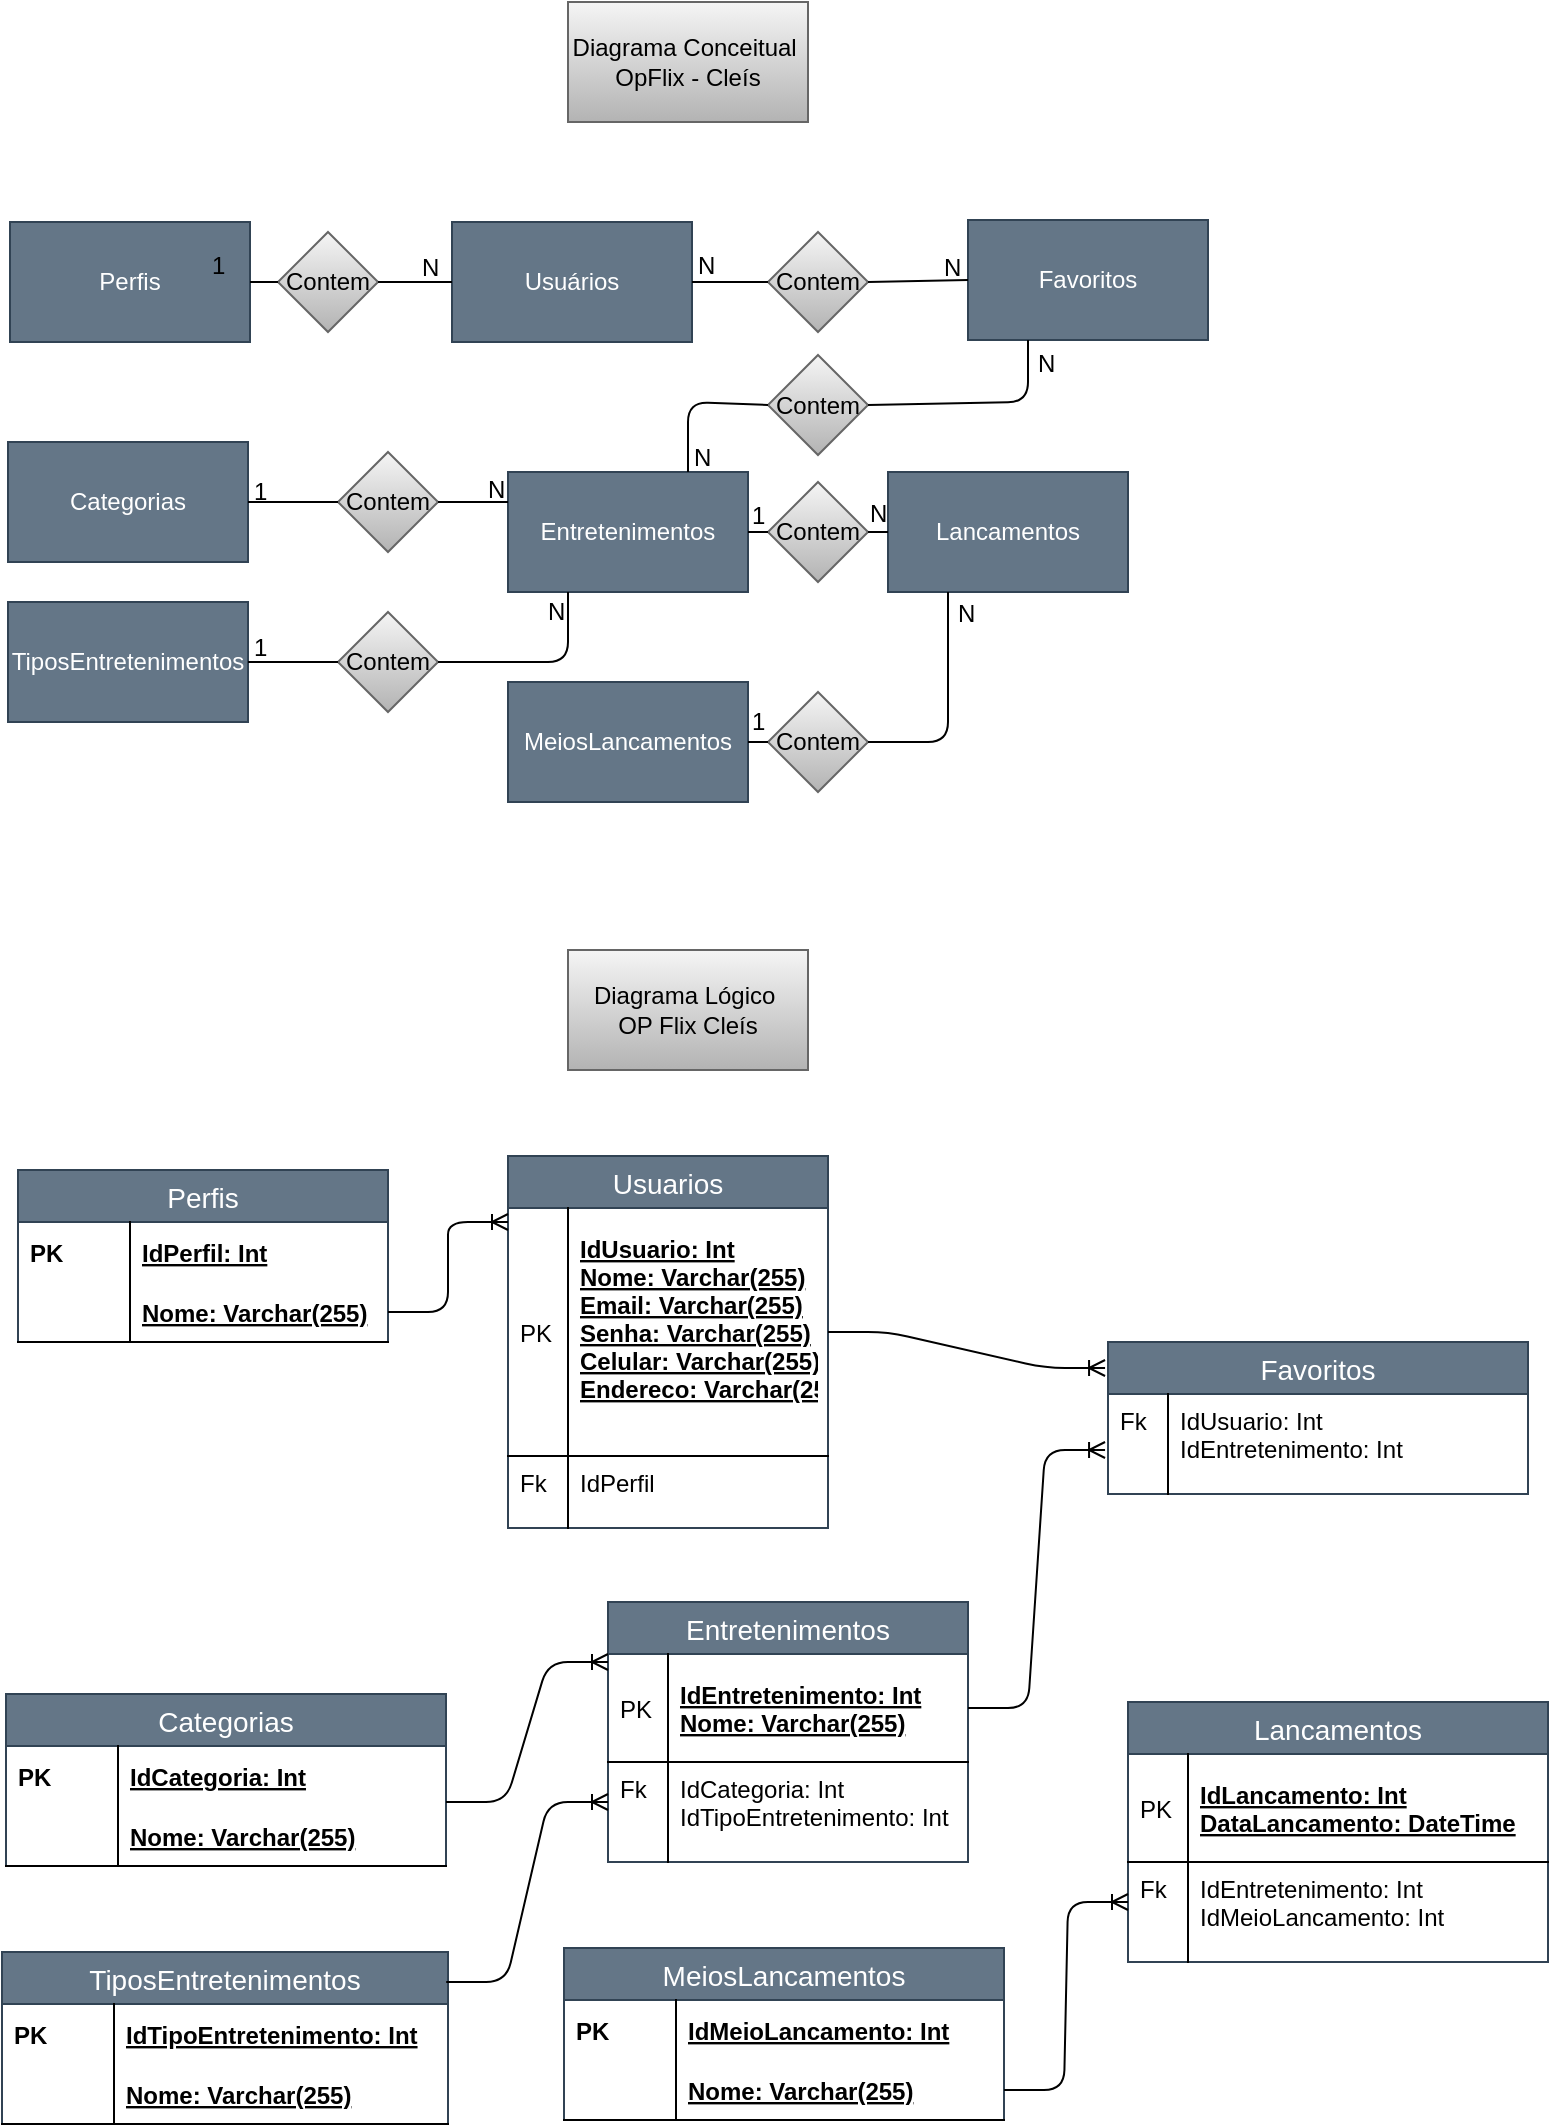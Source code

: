 <mxfile version="11.1.4" type="github"><diagram id="H9AumcKEiEWrxWl82y8S" name="Page-1"><mxGraphModel dx="782" dy="517" grid="1" gridSize="10" guides="1" tooltips="1" connect="1" arrows="1" fold="1" page="1" pageScale="1" pageWidth="827" pageHeight="1169" math="0" shadow="0"><root><mxCell id="0"/><mxCell id="1" parent="0"/><mxCell id="VzIx4KdgtkHNfSSzDCEh-1" value="Diagrama Conceitual&amp;nbsp;&lt;br&gt;OpFlix - Cleís" style="rounded=0;whiteSpace=wrap;html=1;gradientColor=#b3b3b3;fillColor=#f5f5f5;strokeColor=#666666;" parent="1" vertex="1"><mxGeometry x="300" y="110" width="120" height="60" as="geometry"/></mxCell><mxCell id="VzIx4KdgtkHNfSSzDCEh-2" value="Perfis" style="rounded=0;whiteSpace=wrap;html=1;fillColor=#647687;strokeColor=#314354;fontColor=#ffffff;" parent="1" vertex="1"><mxGeometry x="21" y="220" width="120" height="60" as="geometry"/></mxCell><mxCell id="VzIx4KdgtkHNfSSzDCEh-3" value="Usuários" style="rounded=0;whiteSpace=wrap;html=1;fillColor=#647687;strokeColor=#314354;fontColor=#ffffff;" parent="1" vertex="1"><mxGeometry x="242" y="220" width="120" height="60" as="geometry"/></mxCell><mxCell id="VzIx4KdgtkHNfSSzDCEh-4" value="Contem" style="rhombus;whiteSpace=wrap;html=1;gradientColor=#b3b3b3;fillColor=#f5f5f5;strokeColor=#666666;" parent="1" vertex="1"><mxGeometry x="155" y="225" width="50" height="50" as="geometry"/></mxCell><mxCell id="VzIx4KdgtkHNfSSzDCEh-6" value="" style="endArrow=none;html=1;entryX=0;entryY=0.5;entryDx=0;entryDy=0;exitX=1;exitY=0.5;exitDx=0;exitDy=0;" parent="1" source="VzIx4KdgtkHNfSSzDCEh-2" target="VzIx4KdgtkHNfSSzDCEh-4" edge="1"><mxGeometry width="50" height="50" relative="1" as="geometry"><mxPoint x="130" y="430" as="sourcePoint"/><mxPoint x="180" y="380" as="targetPoint"/></mxGeometry></mxCell><mxCell id="VzIx4KdgtkHNfSSzDCEh-7" value="" style="endArrow=none;html=1;entryX=0;entryY=0.5;entryDx=0;entryDy=0;exitX=1;exitY=0.5;exitDx=0;exitDy=0;" parent="1" source="VzIx4KdgtkHNfSSzDCEh-4" target="VzIx4KdgtkHNfSSzDCEh-3" edge="1"><mxGeometry width="50" height="50" relative="1" as="geometry"><mxPoint x="120" y="440" as="sourcePoint"/><mxPoint x="170" y="390" as="targetPoint"/></mxGeometry></mxCell><mxCell id="VzIx4KdgtkHNfSSzDCEh-8" value="1" style="text;html=1;resizable=0;points=[];autosize=1;align=left;verticalAlign=top;spacingTop=-4;" parent="1" vertex="1"><mxGeometry x="120" y="232" width="20" height="20" as="geometry"/></mxCell><mxCell id="VzIx4KdgtkHNfSSzDCEh-9" value="N" style="text;html=1;resizable=0;points=[];autosize=1;align=left;verticalAlign=top;spacingTop=-4;" parent="1" vertex="1"><mxGeometry x="225" y="233" width="20" height="20" as="geometry"/></mxCell><mxCell id="VzIx4KdgtkHNfSSzDCEh-10" value="TiposEntretenimentos" style="rounded=0;whiteSpace=wrap;html=1;fillColor=#647687;strokeColor=#314354;fontColor=#ffffff;" parent="1" vertex="1"><mxGeometry x="20" y="410" width="120" height="60" as="geometry"/></mxCell><mxCell id="VzIx4KdgtkHNfSSzDCEh-11" value="Categorias" style="rounded=0;whiteSpace=wrap;html=1;fillColor=#647687;strokeColor=#314354;fontColor=#ffffff;" parent="1" vertex="1"><mxGeometry x="20" y="330" width="120" height="60" as="geometry"/></mxCell><mxCell id="VzIx4KdgtkHNfSSzDCEh-12" value="MeiosLancamentos" style="rounded=0;whiteSpace=wrap;html=1;fillColor=#647687;strokeColor=#314354;fontColor=#ffffff;" parent="1" vertex="1"><mxGeometry x="270" y="450" width="120" height="60" as="geometry"/></mxCell><mxCell id="VzIx4KdgtkHNfSSzDCEh-14" value="Entretenimentos" style="rounded=0;whiteSpace=wrap;html=1;fillColor=#647687;strokeColor=#314354;fontColor=#ffffff;" parent="1" vertex="1"><mxGeometry x="270" y="345" width="120" height="60" as="geometry"/></mxCell><mxCell id="VzIx4KdgtkHNfSSzDCEh-15" value="Lancamentos" style="rounded=0;whiteSpace=wrap;html=1;fillColor=#647687;strokeColor=#314354;fontColor=#ffffff;" parent="1" vertex="1"><mxGeometry x="460" y="345" width="120" height="60" as="geometry"/></mxCell><mxCell id="VzIx4KdgtkHNfSSzDCEh-16" value="Contem" style="rhombus;whiteSpace=wrap;html=1;gradientColor=#b3b3b3;fillColor=#f5f5f5;strokeColor=#666666;" parent="1" vertex="1"><mxGeometry x="185" y="415" width="50" height="50" as="geometry"/></mxCell><mxCell id="VzIx4KdgtkHNfSSzDCEh-17" value="Contem" style="rhombus;whiteSpace=wrap;html=1;gradientColor=#b3b3b3;fillColor=#f5f5f5;strokeColor=#666666;" parent="1" vertex="1"><mxGeometry x="185" y="335" width="50" height="50" as="geometry"/></mxCell><mxCell id="VzIx4KdgtkHNfSSzDCEh-18" value="" style="endArrow=none;html=1;entryX=0;entryY=0.5;entryDx=0;entryDy=0;exitX=1;exitY=0.5;exitDx=0;exitDy=0;" parent="1" source="VzIx4KdgtkHNfSSzDCEh-11" target="VzIx4KdgtkHNfSSzDCEh-17" edge="1"><mxGeometry width="50" height="50" relative="1" as="geometry"><mxPoint x="100" y="510" as="sourcePoint"/><mxPoint x="150" y="460" as="targetPoint"/></mxGeometry></mxCell><mxCell id="VzIx4KdgtkHNfSSzDCEh-19" value="" style="endArrow=none;html=1;entryX=0;entryY=0.5;entryDx=0;entryDy=0;exitX=1;exitY=0.5;exitDx=0;exitDy=0;" parent="1" source="VzIx4KdgtkHNfSSzDCEh-10" target="VzIx4KdgtkHNfSSzDCEh-16" edge="1"><mxGeometry width="50" height="50" relative="1" as="geometry"><mxPoint x="150" y="540" as="sourcePoint"/><mxPoint x="200" y="490" as="targetPoint"/></mxGeometry></mxCell><mxCell id="VzIx4KdgtkHNfSSzDCEh-20" value="" style="endArrow=none;html=1;entryX=0;entryY=0.25;entryDx=0;entryDy=0;exitX=1;exitY=0.5;exitDx=0;exitDy=0;" parent="1" source="VzIx4KdgtkHNfSSzDCEh-17" target="VzIx4KdgtkHNfSSzDCEh-14" edge="1"><mxGeometry width="50" height="50" relative="1" as="geometry"><mxPoint x="200" y="540" as="sourcePoint"/><mxPoint x="250" y="490" as="targetPoint"/></mxGeometry></mxCell><mxCell id="VzIx4KdgtkHNfSSzDCEh-21" value="" style="endArrow=none;html=1;entryX=0.25;entryY=1;entryDx=0;entryDy=0;exitX=1;exitY=0.5;exitDx=0;exitDy=0;" parent="1" source="VzIx4KdgtkHNfSSzDCEh-16" target="VzIx4KdgtkHNfSSzDCEh-14" edge="1"><mxGeometry width="50" height="50" relative="1" as="geometry"><mxPoint x="220" y="550" as="sourcePoint"/><mxPoint x="270" y="500" as="targetPoint"/><Array as="points"><mxPoint x="300" y="440"/></Array></mxGeometry></mxCell><mxCell id="VzIx4KdgtkHNfSSzDCEh-22" value="Contem" style="rhombus;whiteSpace=wrap;html=1;gradientColor=#b3b3b3;fillColor=#f5f5f5;strokeColor=#666666;" parent="1" vertex="1"><mxGeometry x="400" y="350" width="50" height="50" as="geometry"/></mxCell><mxCell id="VzIx4KdgtkHNfSSzDCEh-23" value="Contem" style="rhombus;whiteSpace=wrap;html=1;gradientColor=#b3b3b3;fillColor=#f5f5f5;strokeColor=#666666;" parent="1" vertex="1"><mxGeometry x="400" y="455" width="50" height="50" as="geometry"/></mxCell><mxCell id="VzIx4KdgtkHNfSSzDCEh-24" value="" style="endArrow=none;html=1;entryX=0;entryY=0.5;entryDx=0;entryDy=0;exitX=1;exitY=0.5;exitDx=0;exitDy=0;" parent="1" source="VzIx4KdgtkHNfSSzDCEh-14" target="VzIx4KdgtkHNfSSzDCEh-22" edge="1"><mxGeometry width="50" height="50" relative="1" as="geometry"><mxPoint x="370" y="660" as="sourcePoint"/><mxPoint x="420" y="610" as="targetPoint"/></mxGeometry></mxCell><mxCell id="VzIx4KdgtkHNfSSzDCEh-25" value="" style="endArrow=none;html=1;entryX=0;entryY=0.5;entryDx=0;entryDy=0;exitX=1;exitY=0.5;exitDx=0;exitDy=0;" parent="1" source="VzIx4KdgtkHNfSSzDCEh-22" target="VzIx4KdgtkHNfSSzDCEh-15" edge="1"><mxGeometry width="50" height="50" relative="1" as="geometry"><mxPoint x="270" y="640" as="sourcePoint"/><mxPoint x="320" y="590" as="targetPoint"/></mxGeometry></mxCell><mxCell id="VzIx4KdgtkHNfSSzDCEh-26" value="" style="endArrow=none;html=1;entryX=0;entryY=0.5;entryDx=0;entryDy=0;exitX=1;exitY=0.5;exitDx=0;exitDy=0;" parent="1" source="VzIx4KdgtkHNfSSzDCEh-12" target="VzIx4KdgtkHNfSSzDCEh-23" edge="1"><mxGeometry width="50" height="50" relative="1" as="geometry"><mxPoint x="340" y="640" as="sourcePoint"/><mxPoint x="390" y="590" as="targetPoint"/></mxGeometry></mxCell><mxCell id="VzIx4KdgtkHNfSSzDCEh-27" value="" style="endArrow=none;html=1;entryX=0.25;entryY=1;entryDx=0;entryDy=0;exitX=1;exitY=0.5;exitDx=0;exitDy=0;" parent="1" source="VzIx4KdgtkHNfSSzDCEh-23" target="VzIx4KdgtkHNfSSzDCEh-15" edge="1"><mxGeometry width="50" height="50" relative="1" as="geometry"><mxPoint x="390" y="640" as="sourcePoint"/><mxPoint x="440" y="590" as="targetPoint"/><Array as="points"><mxPoint x="490" y="480"/></Array></mxGeometry></mxCell><mxCell id="VzIx4KdgtkHNfSSzDCEh-28" value="Favoritos" style="rounded=0;whiteSpace=wrap;html=1;fillColor=#647687;strokeColor=#314354;fontColor=#ffffff;" parent="1" vertex="1"><mxGeometry x="500" y="219" width="120" height="60" as="geometry"/></mxCell><mxCell id="VzIx4KdgtkHNfSSzDCEh-29" value="Contem" style="rhombus;whiteSpace=wrap;html=1;gradientColor=#b3b3b3;fillColor=#f5f5f5;strokeColor=#666666;" parent="1" vertex="1"><mxGeometry x="400" y="286.5" width="50" height="50" as="geometry"/></mxCell><mxCell id="VzIx4KdgtkHNfSSzDCEh-30" value="Contem" style="rhombus;whiteSpace=wrap;html=1;gradientColor=#b3b3b3;fillColor=#f5f5f5;strokeColor=#666666;" parent="1" vertex="1"><mxGeometry x="400" y="225" width="50" height="50" as="geometry"/></mxCell><mxCell id="VzIx4KdgtkHNfSSzDCEh-31" value="" style="endArrow=none;html=1;entryX=0;entryY=0.5;entryDx=0;entryDy=0;" parent="1" source="VzIx4KdgtkHNfSSzDCEh-3" target="VzIx4KdgtkHNfSSzDCEh-30" edge="1"><mxGeometry width="50" height="50" relative="1" as="geometry"><mxPoint x="-50" y="520" as="sourcePoint"/><mxPoint y="470" as="targetPoint"/></mxGeometry></mxCell><mxCell id="VzIx4KdgtkHNfSSzDCEh-32" value="" style="endArrow=none;html=1;exitX=1;exitY=0.5;exitDx=0;exitDy=0;entryX=0;entryY=0.5;entryDx=0;entryDy=0;" parent="1" source="VzIx4KdgtkHNfSSzDCEh-30" target="VzIx4KdgtkHNfSSzDCEh-28" edge="1"><mxGeometry width="50" height="50" relative="1" as="geometry"><mxPoint x="-40" y="530" as="sourcePoint"/><mxPoint x="480" y="260" as="targetPoint"/></mxGeometry></mxCell><mxCell id="VzIx4KdgtkHNfSSzDCEh-33" value="" style="endArrow=none;html=1;entryX=0.25;entryY=1;entryDx=0;entryDy=0;exitX=1;exitY=0.5;exitDx=0;exitDy=0;" parent="1" source="VzIx4KdgtkHNfSSzDCEh-29" target="VzIx4KdgtkHNfSSzDCEh-28" edge="1"><mxGeometry width="50" height="50" relative="1" as="geometry"><mxPoint x="40" y="550" as="sourcePoint"/><mxPoint x="90" y="500" as="targetPoint"/><Array as="points"><mxPoint x="530" y="310"/></Array></mxGeometry></mxCell><mxCell id="VzIx4KdgtkHNfSSzDCEh-34" value="" style="endArrow=none;html=1;entryX=0;entryY=0.5;entryDx=0;entryDy=0;exitX=0.75;exitY=0;exitDx=0;exitDy=0;" parent="1" source="VzIx4KdgtkHNfSSzDCEh-14" target="VzIx4KdgtkHNfSSzDCEh-29" edge="1"><mxGeometry width="50" height="50" relative="1" as="geometry"><mxPoint x="10" y="580" as="sourcePoint"/><mxPoint x="60" y="530" as="targetPoint"/><Array as="points"><mxPoint x="360" y="310"/></Array></mxGeometry></mxCell><mxCell id="VzIx4KdgtkHNfSSzDCEh-35" value="N" style="text;html=1;resizable=0;points=[];autosize=1;align=left;verticalAlign=top;spacingTop=-4;" parent="1" vertex="1"><mxGeometry x="363" y="232" width="20" height="20" as="geometry"/></mxCell><mxCell id="VzIx4KdgtkHNfSSzDCEh-36" value="N" style="text;html=1;resizable=0;points=[];autosize=1;align=left;verticalAlign=top;spacingTop=-4;" parent="1" vertex="1"><mxGeometry x="486" y="233" width="20" height="20" as="geometry"/></mxCell><mxCell id="VzIx4KdgtkHNfSSzDCEh-37" value="N" style="text;html=1;resizable=0;points=[];autosize=1;align=left;verticalAlign=top;spacingTop=-4;" parent="1" vertex="1"><mxGeometry x="533" y="281" width="20" height="20" as="geometry"/></mxCell><mxCell id="VzIx4KdgtkHNfSSzDCEh-38" value="N" style="text;html=1;resizable=0;points=[];autosize=1;align=left;verticalAlign=top;spacingTop=-4;" parent="1" vertex="1"><mxGeometry x="361" y="328" width="20" height="20" as="geometry"/></mxCell><mxCell id="VzIx4KdgtkHNfSSzDCEh-39" value="N" style="text;html=1;resizable=0;points=[];autosize=1;align=left;verticalAlign=top;spacingTop=-4;" parent="1" vertex="1"><mxGeometry x="258" y="344" width="20" height="20" as="geometry"/></mxCell><mxCell id="VzIx4KdgtkHNfSSzDCEh-40" value="1" style="text;html=1;resizable=0;points=[];autosize=1;align=left;verticalAlign=top;spacingTop=-4;" parent="1" vertex="1"><mxGeometry x="141" y="345" width="20" height="20" as="geometry"/></mxCell><mxCell id="VzIx4KdgtkHNfSSzDCEh-41" value="1" style="text;html=1;resizable=0;points=[];autosize=1;align=left;verticalAlign=top;spacingTop=-4;" parent="1" vertex="1"><mxGeometry x="390" y="357" width="20" height="20" as="geometry"/></mxCell><mxCell id="VzIx4KdgtkHNfSSzDCEh-42" value="N" style="text;html=1;resizable=0;points=[];autosize=1;align=left;verticalAlign=top;spacingTop=-4;" parent="1" vertex="1"><mxGeometry x="449" y="356" width="20" height="20" as="geometry"/></mxCell><mxCell id="VzIx4KdgtkHNfSSzDCEh-43" value="1" style="text;html=1;resizable=0;points=[];autosize=1;align=left;verticalAlign=top;spacingTop=-4;" parent="1" vertex="1"><mxGeometry x="141" y="423" width="20" height="20" as="geometry"/></mxCell><mxCell id="VzIx4KdgtkHNfSSzDCEh-44" value="N" style="text;html=1;resizable=0;points=[];autosize=1;align=left;verticalAlign=top;spacingTop=-4;" parent="1" vertex="1"><mxGeometry x="288" y="405" width="20" height="20" as="geometry"/></mxCell><mxCell id="VzIx4KdgtkHNfSSzDCEh-45" value="1" style="text;html=1;resizable=0;points=[];autosize=1;align=left;verticalAlign=top;spacingTop=-4;" parent="1" vertex="1"><mxGeometry x="390" y="460" width="20" height="20" as="geometry"/></mxCell><mxCell id="VzIx4KdgtkHNfSSzDCEh-46" value="N" style="text;html=1;resizable=0;points=[];autosize=1;align=left;verticalAlign=top;spacingTop=-4;" parent="1" vertex="1"><mxGeometry x="493" y="406" width="20" height="20" as="geometry"/></mxCell><mxCell id="VzIx4KdgtkHNfSSzDCEh-47" value="Diagrama Lógico&amp;nbsp;&lt;br&gt;OP Flix Cleís" style="rounded=0;whiteSpace=wrap;html=1;fillColor=#f5f5f5;strokeColor=#666666;gradientColor=#b3b3b3;" parent="1" vertex="1"><mxGeometry x="300" y="584" width="120" height="60" as="geometry"/></mxCell><mxCell id="VzIx4KdgtkHNfSSzDCEh-48" value="Perfis" style="swimlane;fontStyle=0;childLayout=stackLayout;horizontal=1;startSize=26;fillColor=#647687;horizontalStack=0;resizeParent=1;resizeParentMax=0;resizeLast=0;collapsible=1;marginBottom=0;swimlaneFillColor=#ffffff;align=center;fontSize=14;strokeColor=#314354;fontColor=#ffffff;" parent="1" vertex="1"><mxGeometry x="25" y="694" width="185" height="86" as="geometry"/></mxCell><mxCell id="VzIx4KdgtkHNfSSzDCEh-49" value="IdPerfil: Int" style="shape=partialRectangle;top=0;left=0;right=0;bottom=0;align=left;verticalAlign=middle;fillColor=none;spacingLeft=60;spacingRight=4;overflow=hidden;rotatable=0;points=[[0,0.5],[1,0.5]];portConstraint=eastwest;dropTarget=0;fontStyle=5;fontSize=12;" parent="VzIx4KdgtkHNfSSzDCEh-48" vertex="1"><mxGeometry y="26" width="185" height="30" as="geometry"/></mxCell><mxCell id="VzIx4KdgtkHNfSSzDCEh-50" value="PK" style="shape=partialRectangle;fontStyle=1;top=0;left=0;bottom=0;fillColor=none;align=left;verticalAlign=middle;spacingLeft=4;spacingRight=4;overflow=hidden;rotatable=0;points=[];portConstraint=eastwest;part=1;fontSize=12;" parent="VzIx4KdgtkHNfSSzDCEh-49" vertex="1" connectable="0"><mxGeometry width="56" height="30" as="geometry"/></mxCell><mxCell id="VzIx4KdgtkHNfSSzDCEh-51" value="Nome: Varchar(255)" style="shape=partialRectangle;top=0;left=0;right=0;bottom=1;align=left;verticalAlign=middle;fillColor=none;spacingLeft=60;spacingRight=4;overflow=hidden;rotatable=0;points=[[0,0.5],[1,0.5]];portConstraint=eastwest;dropTarget=0;fontStyle=5;fontSize=12;" parent="VzIx4KdgtkHNfSSzDCEh-48" vertex="1"><mxGeometry y="56" width="185" height="30" as="geometry"/></mxCell><mxCell id="VzIx4KdgtkHNfSSzDCEh-52" value="" style="shape=partialRectangle;fontStyle=1;top=0;left=0;bottom=0;fillColor=none;align=left;verticalAlign=middle;spacingLeft=4;spacingRight=4;overflow=hidden;rotatable=0;points=[];portConstraint=eastwest;part=1;fontSize=12;" parent="VzIx4KdgtkHNfSSzDCEh-51" vertex="1" connectable="0"><mxGeometry width="56" height="30" as="geometry"/></mxCell><mxCell id="VzIx4KdgtkHNfSSzDCEh-55" value="Categorias" style="swimlane;fontStyle=0;childLayout=stackLayout;horizontal=1;startSize=26;fillColor=#647687;horizontalStack=0;resizeParent=1;resizeParentMax=0;resizeLast=0;collapsible=1;marginBottom=0;swimlaneFillColor=#ffffff;align=center;fontSize=14;strokeColor=#314354;fontColor=#ffffff;" parent="1" vertex="1"><mxGeometry x="19" y="956" width="220" height="86" as="geometry"/></mxCell><mxCell id="VzIx4KdgtkHNfSSzDCEh-56" value="IdCategoria: Int" style="shape=partialRectangle;top=0;left=0;right=0;bottom=0;align=left;verticalAlign=middle;fillColor=none;spacingLeft=60;spacingRight=4;overflow=hidden;rotatable=0;points=[[0,0.5],[1,0.5]];portConstraint=eastwest;dropTarget=0;fontStyle=5;fontSize=12;" parent="VzIx4KdgtkHNfSSzDCEh-55" vertex="1"><mxGeometry y="26" width="220" height="30" as="geometry"/></mxCell><mxCell id="VzIx4KdgtkHNfSSzDCEh-57" value="PK" style="shape=partialRectangle;fontStyle=1;top=0;left=0;bottom=0;fillColor=none;align=left;verticalAlign=middle;spacingLeft=4;spacingRight=4;overflow=hidden;rotatable=0;points=[];portConstraint=eastwest;part=1;fontSize=12;" parent="VzIx4KdgtkHNfSSzDCEh-56" vertex="1" connectable="0"><mxGeometry width="56" height="30" as="geometry"/></mxCell><mxCell id="VzIx4KdgtkHNfSSzDCEh-58" value="Nome: Varchar(255)" style="shape=partialRectangle;top=0;left=0;right=0;bottom=1;align=left;verticalAlign=middle;fillColor=none;spacingLeft=60;spacingRight=4;overflow=hidden;rotatable=0;points=[[0,0.5],[1,0.5]];portConstraint=eastwest;dropTarget=0;fontStyle=5;fontSize=12;" parent="VzIx4KdgtkHNfSSzDCEh-55" vertex="1"><mxGeometry y="56" width="220" height="30" as="geometry"/></mxCell><mxCell id="VzIx4KdgtkHNfSSzDCEh-59" value="" style="shape=partialRectangle;fontStyle=1;top=0;left=0;bottom=0;fillColor=none;align=left;verticalAlign=middle;spacingLeft=4;spacingRight=4;overflow=hidden;rotatable=0;points=[];portConstraint=eastwest;part=1;fontSize=12;" parent="VzIx4KdgtkHNfSSzDCEh-58" vertex="1" connectable="0"><mxGeometry width="56" height="30" as="geometry"/></mxCell><mxCell id="VzIx4KdgtkHNfSSzDCEh-62" value="TiposEntretenimentos" style="swimlane;fontStyle=0;childLayout=stackLayout;horizontal=1;startSize=26;fillColor=#647687;horizontalStack=0;resizeParent=1;resizeParentMax=0;resizeLast=0;collapsible=1;marginBottom=0;swimlaneFillColor=#ffffff;align=center;fontSize=14;strokeColor=#314354;fontColor=#ffffff;" parent="1" vertex="1"><mxGeometry x="17" y="1085" width="223" height="86" as="geometry"/></mxCell><mxCell id="VzIx4KdgtkHNfSSzDCEh-63" value="IdTipoEntretenimento: Int" style="shape=partialRectangle;top=0;left=0;right=0;bottom=0;align=left;verticalAlign=middle;fillColor=none;spacingLeft=60;spacingRight=4;overflow=hidden;rotatable=0;points=[[0,0.5],[1,0.5]];portConstraint=eastwest;dropTarget=0;fontStyle=5;fontSize=12;" parent="VzIx4KdgtkHNfSSzDCEh-62" vertex="1"><mxGeometry y="26" width="223" height="30" as="geometry"/></mxCell><mxCell id="VzIx4KdgtkHNfSSzDCEh-64" value="PK" style="shape=partialRectangle;fontStyle=1;top=0;left=0;bottom=0;fillColor=none;align=left;verticalAlign=middle;spacingLeft=4;spacingRight=4;overflow=hidden;rotatable=0;points=[];portConstraint=eastwest;part=1;fontSize=12;" parent="VzIx4KdgtkHNfSSzDCEh-63" vertex="1" connectable="0"><mxGeometry width="56" height="30" as="geometry"/></mxCell><mxCell id="VzIx4KdgtkHNfSSzDCEh-65" value="Nome: Varchar(255)" style="shape=partialRectangle;top=0;left=0;right=0;bottom=1;align=left;verticalAlign=middle;fillColor=none;spacingLeft=60;spacingRight=4;overflow=hidden;rotatable=0;points=[[0,0.5],[1,0.5]];portConstraint=eastwest;dropTarget=0;fontStyle=5;fontSize=12;" parent="VzIx4KdgtkHNfSSzDCEh-62" vertex="1"><mxGeometry y="56" width="223" height="30" as="geometry"/></mxCell><mxCell id="VzIx4KdgtkHNfSSzDCEh-66" value="" style="shape=partialRectangle;fontStyle=1;top=0;left=0;bottom=0;fillColor=none;align=left;verticalAlign=middle;spacingLeft=4;spacingRight=4;overflow=hidden;rotatable=0;points=[];portConstraint=eastwest;part=1;fontSize=12;" parent="VzIx4KdgtkHNfSSzDCEh-65" vertex="1" connectable="0"><mxGeometry width="56" height="30" as="geometry"/></mxCell><mxCell id="VzIx4KdgtkHNfSSzDCEh-67" value="Usuarios" style="swimlane;fontStyle=0;childLayout=stackLayout;horizontal=1;startSize=26;fillColor=#647687;horizontalStack=0;resizeParent=1;resizeParentMax=0;resizeLast=0;collapsible=1;marginBottom=0;swimlaneFillColor=#ffffff;align=center;fontSize=14;strokeColor=#314354;fontColor=#ffffff;" parent="1" vertex="1"><mxGeometry x="270" y="687" width="160" height="186" as="geometry"/></mxCell><mxCell id="VzIx4KdgtkHNfSSzDCEh-68" value="IdUsuario: Int&#10;Nome: Varchar(255)&#10;Email: Varchar(255)&#10;Senha: Varchar(255)&#10;Celular: Varchar(255)&#10;Endereco: Varchar(255)&#10;" style="shape=partialRectangle;top=0;left=0;right=0;bottom=1;align=left;verticalAlign=middle;fillColor=none;spacingLeft=34;spacingRight=4;overflow=hidden;rotatable=0;points=[[0,0.5],[1,0.5]];portConstraint=eastwest;dropTarget=0;fontStyle=5;fontSize=12;" parent="VzIx4KdgtkHNfSSzDCEh-67" vertex="1"><mxGeometry y="26" width="160" height="124" as="geometry"/></mxCell><mxCell id="VzIx4KdgtkHNfSSzDCEh-69" value="PK" style="shape=partialRectangle;top=0;left=0;bottom=0;fillColor=none;align=left;verticalAlign=middle;spacingLeft=4;spacingRight=4;overflow=hidden;rotatable=0;points=[];portConstraint=eastwest;part=1;fontSize=12;" parent="VzIx4KdgtkHNfSSzDCEh-68" vertex="1" connectable="0"><mxGeometry width="30" height="124.0" as="geometry"/></mxCell><mxCell id="VzIx4KdgtkHNfSSzDCEh-72" value="IdPerfil" style="shape=partialRectangle;top=0;left=0;right=0;bottom=0;align=left;verticalAlign=top;fillColor=none;spacingLeft=34;spacingRight=4;overflow=hidden;rotatable=0;points=[[0,0.5],[1,0.5]];portConstraint=eastwest;dropTarget=0;fontSize=12;" parent="VzIx4KdgtkHNfSSzDCEh-67" vertex="1"><mxGeometry y="150" width="160" height="26" as="geometry"/></mxCell><mxCell id="VzIx4KdgtkHNfSSzDCEh-73" value="Fk" style="shape=partialRectangle;top=0;left=0;bottom=0;fillColor=none;align=left;verticalAlign=top;spacingLeft=4;spacingRight=4;overflow=hidden;rotatable=0;points=[];portConstraint=eastwest;part=1;fontSize=12;" parent="VzIx4KdgtkHNfSSzDCEh-72" vertex="1" connectable="0"><mxGeometry width="30" height="26" as="geometry"/></mxCell><mxCell id="VzIx4KdgtkHNfSSzDCEh-76" value="" style="shape=partialRectangle;top=0;left=0;right=0;bottom=0;align=left;verticalAlign=top;fillColor=none;spacingLeft=34;spacingRight=4;overflow=hidden;rotatable=0;points=[[0,0.5],[1,0.5]];portConstraint=eastwest;dropTarget=0;fontSize=12;" parent="VzIx4KdgtkHNfSSzDCEh-67" vertex="1"><mxGeometry y="176" width="160" height="10" as="geometry"/></mxCell><mxCell id="VzIx4KdgtkHNfSSzDCEh-77" value="" style="shape=partialRectangle;top=0;left=0;bottom=0;fillColor=none;align=left;verticalAlign=top;spacingLeft=4;spacingRight=4;overflow=hidden;rotatable=0;points=[];portConstraint=eastwest;part=1;fontSize=12;" parent="VzIx4KdgtkHNfSSzDCEh-76" vertex="1" connectable="0"><mxGeometry width="30" height="10" as="geometry"/></mxCell><mxCell id="VzIx4KdgtkHNfSSzDCEh-80" value="" style="edgeStyle=entityRelationEdgeStyle;fontSize=12;html=1;endArrow=ERoneToMany;exitX=1;exitY=0.5;exitDx=0;exitDy=0;" parent="1" source="VzIx4KdgtkHNfSSzDCEh-51" edge="1"><mxGeometry width="100" height="100" relative="1" as="geometry"><mxPoint x="210" y="810" as="sourcePoint"/><mxPoint x="270" y="720" as="targetPoint"/></mxGeometry></mxCell><mxCell id="VzIx4KdgtkHNfSSzDCEh-93" value="Entretenimentos" style="swimlane;fontStyle=0;childLayout=stackLayout;horizontal=1;startSize=26;fillColor=#647687;horizontalStack=0;resizeParent=1;resizeParentMax=0;resizeLast=0;collapsible=1;marginBottom=0;swimlaneFillColor=#ffffff;align=center;fontSize=14;strokeColor=#314354;fontColor=#ffffff;" parent="1" vertex="1"><mxGeometry x="320" y="910" width="180" height="130" as="geometry"/></mxCell><mxCell id="VzIx4KdgtkHNfSSzDCEh-94" value="IdEntretenimento: Int&#10;Nome: Varchar(255)" style="shape=partialRectangle;top=0;left=0;right=0;bottom=1;align=left;verticalAlign=middle;fillColor=none;spacingLeft=34;spacingRight=4;overflow=hidden;rotatable=0;points=[[0,0.5],[1,0.5]];portConstraint=eastwest;dropTarget=0;fontStyle=5;fontSize=12;" parent="VzIx4KdgtkHNfSSzDCEh-93" vertex="1"><mxGeometry y="26" width="180" height="54" as="geometry"/></mxCell><mxCell id="VzIx4KdgtkHNfSSzDCEh-95" value="PK" style="shape=partialRectangle;top=0;left=0;bottom=0;fillColor=none;align=left;verticalAlign=middle;spacingLeft=4;spacingRight=4;overflow=hidden;rotatable=0;points=[];portConstraint=eastwest;part=1;fontSize=12;" parent="VzIx4KdgtkHNfSSzDCEh-94" vertex="1" connectable="0"><mxGeometry width="30" height="54.0" as="geometry"/></mxCell><mxCell id="VzIx4KdgtkHNfSSzDCEh-96" value="IdCategoria: Int&#10;IdTipoEntretenimento: Int" style="shape=partialRectangle;top=0;left=0;right=0;bottom=0;align=left;verticalAlign=top;fillColor=none;spacingLeft=34;spacingRight=4;overflow=hidden;rotatable=0;points=[[0,0.5],[1,0.5]];portConstraint=eastwest;dropTarget=0;fontSize=12;" parent="VzIx4KdgtkHNfSSzDCEh-93" vertex="1"><mxGeometry y="80" width="180" height="40" as="geometry"/></mxCell><mxCell id="VzIx4KdgtkHNfSSzDCEh-97" value="Fk" style="shape=partialRectangle;top=0;left=0;bottom=0;fillColor=none;align=left;verticalAlign=top;spacingLeft=4;spacingRight=4;overflow=hidden;rotatable=0;points=[];portConstraint=eastwest;part=1;fontSize=12;" parent="VzIx4KdgtkHNfSSzDCEh-96" vertex="1" connectable="0"><mxGeometry width="30" height="40" as="geometry"/></mxCell><mxCell id="VzIx4KdgtkHNfSSzDCEh-98" value="" style="shape=partialRectangle;top=0;left=0;right=0;bottom=0;align=left;verticalAlign=top;fillColor=none;spacingLeft=34;spacingRight=4;overflow=hidden;rotatable=0;points=[[0,0.5],[1,0.5]];portConstraint=eastwest;dropTarget=0;fontSize=12;" parent="VzIx4KdgtkHNfSSzDCEh-93" vertex="1"><mxGeometry y="120" width="180" height="10" as="geometry"/></mxCell><mxCell id="VzIx4KdgtkHNfSSzDCEh-99" value="" style="shape=partialRectangle;top=0;left=0;bottom=0;fillColor=none;align=left;verticalAlign=top;spacingLeft=4;spacingRight=4;overflow=hidden;rotatable=0;points=[];portConstraint=eastwest;part=1;fontSize=12;" parent="VzIx4KdgtkHNfSSzDCEh-98" vertex="1" connectable="0"><mxGeometry width="30" height="10" as="geometry"/></mxCell><mxCell id="VzIx4KdgtkHNfSSzDCEh-100" value="" style="edgeStyle=entityRelationEdgeStyle;fontSize=12;html=1;endArrow=ERoneToMany;exitX=1;exitY=-0.067;exitDx=0;exitDy=0;exitPerimeter=0;" parent="1" source="VzIx4KdgtkHNfSSzDCEh-58" edge="1"><mxGeometry width="100" height="100" relative="1" as="geometry"><mxPoint x="240" y="1040" as="sourcePoint"/><mxPoint x="320" y="940" as="targetPoint"/></mxGeometry></mxCell><mxCell id="VzIx4KdgtkHNfSSzDCEh-101" value="" style="edgeStyle=entityRelationEdgeStyle;fontSize=12;html=1;endArrow=ERoneToMany;entryX=0;entryY=0.5;entryDx=0;entryDy=0;exitX=0.996;exitY=0.174;exitDx=0;exitDy=0;exitPerimeter=0;" parent="1" source="VzIx4KdgtkHNfSSzDCEh-62" target="VzIx4KdgtkHNfSSzDCEh-96" edge="1"><mxGeometry width="100" height="100" relative="1" as="geometry"><mxPoint x="250" y="1190" as="sourcePoint"/><mxPoint x="350" y="1090" as="targetPoint"/></mxGeometry></mxCell><mxCell id="VzIx4KdgtkHNfSSzDCEh-102" value="MeiosLancamentos" style="swimlane;fontStyle=0;childLayout=stackLayout;horizontal=1;startSize=26;fillColor=#647687;horizontalStack=0;resizeParent=1;resizeParentMax=0;resizeLast=0;collapsible=1;marginBottom=0;swimlaneFillColor=#ffffff;align=center;fontSize=14;strokeColor=#314354;fontColor=#ffffff;" parent="1" vertex="1"><mxGeometry x="298" y="1083" width="220" height="86" as="geometry"/></mxCell><mxCell id="VzIx4KdgtkHNfSSzDCEh-103" value="IdMeioLancamento: Int" style="shape=partialRectangle;top=0;left=0;right=0;bottom=0;align=left;verticalAlign=middle;fillColor=none;spacingLeft=60;spacingRight=4;overflow=hidden;rotatable=0;points=[[0,0.5],[1,0.5]];portConstraint=eastwest;dropTarget=0;fontStyle=5;fontSize=12;" parent="VzIx4KdgtkHNfSSzDCEh-102" vertex="1"><mxGeometry y="26" width="220" height="30" as="geometry"/></mxCell><mxCell id="VzIx4KdgtkHNfSSzDCEh-104" value="PK" style="shape=partialRectangle;fontStyle=1;top=0;left=0;bottom=0;fillColor=none;align=left;verticalAlign=middle;spacingLeft=4;spacingRight=4;overflow=hidden;rotatable=0;points=[];portConstraint=eastwest;part=1;fontSize=12;" parent="VzIx4KdgtkHNfSSzDCEh-103" vertex="1" connectable="0"><mxGeometry width="56" height="30" as="geometry"/></mxCell><mxCell id="VzIx4KdgtkHNfSSzDCEh-105" value="Nome: Varchar(255)" style="shape=partialRectangle;top=0;left=0;right=0;bottom=1;align=left;verticalAlign=middle;fillColor=none;spacingLeft=60;spacingRight=4;overflow=hidden;rotatable=0;points=[[0,0.5],[1,0.5]];portConstraint=eastwest;dropTarget=0;fontStyle=5;fontSize=12;" parent="VzIx4KdgtkHNfSSzDCEh-102" vertex="1"><mxGeometry y="56" width="220" height="30" as="geometry"/></mxCell><mxCell id="VzIx4KdgtkHNfSSzDCEh-106" value="" style="shape=partialRectangle;fontStyle=1;top=0;left=0;bottom=0;fillColor=none;align=left;verticalAlign=middle;spacingLeft=4;spacingRight=4;overflow=hidden;rotatable=0;points=[];portConstraint=eastwest;part=1;fontSize=12;" parent="VzIx4KdgtkHNfSSzDCEh-105" vertex="1" connectable="0"><mxGeometry width="56" height="30" as="geometry"/></mxCell><mxCell id="VzIx4KdgtkHNfSSzDCEh-107" value="Lancamentos" style="swimlane;fontStyle=0;childLayout=stackLayout;horizontal=1;startSize=26;fillColor=#647687;horizontalStack=0;resizeParent=1;resizeParentMax=0;resizeLast=0;collapsible=1;marginBottom=0;swimlaneFillColor=#ffffff;align=center;fontSize=14;strokeColor=#314354;fontColor=#ffffff;" parent="1" vertex="1"><mxGeometry x="580" y="960" width="210" height="130" as="geometry"/></mxCell><mxCell id="VzIx4KdgtkHNfSSzDCEh-108" value="IdLancamento: Int&#10;DataLancamento: DateTime" style="shape=partialRectangle;top=0;left=0;right=0;bottom=1;align=left;verticalAlign=middle;fillColor=none;spacingLeft=34;spacingRight=4;overflow=hidden;rotatable=0;points=[[0,0.5],[1,0.5]];portConstraint=eastwest;dropTarget=0;fontStyle=5;fontSize=12;" parent="VzIx4KdgtkHNfSSzDCEh-107" vertex="1"><mxGeometry y="26" width="210" height="54" as="geometry"/></mxCell><mxCell id="VzIx4KdgtkHNfSSzDCEh-109" value="PK" style="shape=partialRectangle;top=0;left=0;bottom=0;fillColor=none;align=left;verticalAlign=middle;spacingLeft=4;spacingRight=4;overflow=hidden;rotatable=0;points=[];portConstraint=eastwest;part=1;fontSize=12;" parent="VzIx4KdgtkHNfSSzDCEh-108" vertex="1" connectable="0"><mxGeometry width="30" height="54.0" as="geometry"/></mxCell><mxCell id="VzIx4KdgtkHNfSSzDCEh-110" value="IdEntretenimento: Int&#10;IdMeioLancamento: Int" style="shape=partialRectangle;top=0;left=0;right=0;bottom=0;align=left;verticalAlign=top;fillColor=none;spacingLeft=34;spacingRight=4;overflow=hidden;rotatable=0;points=[[0,0.5],[1,0.5]];portConstraint=eastwest;dropTarget=0;fontSize=12;" parent="VzIx4KdgtkHNfSSzDCEh-107" vertex="1"><mxGeometry y="80" width="210" height="40" as="geometry"/></mxCell><mxCell id="VzIx4KdgtkHNfSSzDCEh-111" value="Fk" style="shape=partialRectangle;top=0;left=0;bottom=0;fillColor=none;align=left;verticalAlign=top;spacingLeft=4;spacingRight=4;overflow=hidden;rotatable=0;points=[];portConstraint=eastwest;part=1;fontSize=12;" parent="VzIx4KdgtkHNfSSzDCEh-110" vertex="1" connectable="0"><mxGeometry width="30" height="40" as="geometry"/></mxCell><mxCell id="VzIx4KdgtkHNfSSzDCEh-112" value="" style="shape=partialRectangle;top=0;left=0;right=0;bottom=0;align=left;verticalAlign=top;fillColor=none;spacingLeft=34;spacingRight=4;overflow=hidden;rotatable=0;points=[[0,0.5],[1,0.5]];portConstraint=eastwest;dropTarget=0;fontSize=12;" parent="VzIx4KdgtkHNfSSzDCEh-107" vertex="1"><mxGeometry y="120" width="210" height="10" as="geometry"/></mxCell><mxCell id="VzIx4KdgtkHNfSSzDCEh-113" value="" style="shape=partialRectangle;top=0;left=0;bottom=0;fillColor=none;align=left;verticalAlign=top;spacingLeft=4;spacingRight=4;overflow=hidden;rotatable=0;points=[];portConstraint=eastwest;part=1;fontSize=12;" parent="VzIx4KdgtkHNfSSzDCEh-112" vertex="1" connectable="0"><mxGeometry width="30" height="10" as="geometry"/></mxCell><mxCell id="MgeQGmxmQixUi6YKmrR7-1" value="" style="edgeStyle=entityRelationEdgeStyle;fontSize=12;html=1;endArrow=ERoneToMany;exitX=1;exitY=0.5;exitDx=0;exitDy=0;entryX=0;entryY=0.5;entryDx=0;entryDy=0;" edge="1" parent="1" source="VzIx4KdgtkHNfSSzDCEh-105" target="VzIx4KdgtkHNfSSzDCEh-110"><mxGeometry width="100" height="100" relative="1" as="geometry"><mxPoint x="520" y="1240" as="sourcePoint"/><mxPoint x="620" y="1140" as="targetPoint"/></mxGeometry></mxCell><mxCell id="MgeQGmxmQixUi6YKmrR7-2" value="Favoritos" style="swimlane;fontStyle=0;childLayout=stackLayout;horizontal=1;startSize=26;fillColor=#647687;horizontalStack=0;resizeParent=1;resizeParentMax=0;resizeLast=0;collapsible=1;marginBottom=0;swimlaneFillColor=#ffffff;align=center;fontSize=14;strokeColor=#314354;fontColor=#ffffff;" vertex="1" parent="1"><mxGeometry x="570" y="780" width="210" height="76" as="geometry"/></mxCell><mxCell id="MgeQGmxmQixUi6YKmrR7-5" value="IdUsuario: Int&#10;IdEntretenimento: Int" style="shape=partialRectangle;top=0;left=0;right=0;bottom=0;align=left;verticalAlign=top;fillColor=none;spacingLeft=34;spacingRight=4;overflow=hidden;rotatable=0;points=[[0,0.5],[1,0.5]];portConstraint=eastwest;dropTarget=0;fontSize=12;" vertex="1" parent="MgeQGmxmQixUi6YKmrR7-2"><mxGeometry y="26" width="210" height="40" as="geometry"/></mxCell><mxCell id="MgeQGmxmQixUi6YKmrR7-6" value="Fk" style="shape=partialRectangle;top=0;left=0;bottom=0;fillColor=none;align=left;verticalAlign=top;spacingLeft=4;spacingRight=4;overflow=hidden;rotatable=0;points=[];portConstraint=eastwest;part=1;fontSize=12;" vertex="1" connectable="0" parent="MgeQGmxmQixUi6YKmrR7-5"><mxGeometry width="30" height="40" as="geometry"/></mxCell><mxCell id="MgeQGmxmQixUi6YKmrR7-7" value="" style="shape=partialRectangle;top=0;left=0;right=0;bottom=0;align=left;verticalAlign=top;fillColor=none;spacingLeft=34;spacingRight=4;overflow=hidden;rotatable=0;points=[[0,0.5],[1,0.5]];portConstraint=eastwest;dropTarget=0;fontSize=12;" vertex="1" parent="MgeQGmxmQixUi6YKmrR7-2"><mxGeometry y="66" width="210" height="10" as="geometry"/></mxCell><mxCell id="MgeQGmxmQixUi6YKmrR7-8" value="" style="shape=partialRectangle;top=0;left=0;bottom=0;fillColor=none;align=left;verticalAlign=top;spacingLeft=4;spacingRight=4;overflow=hidden;rotatable=0;points=[];portConstraint=eastwest;part=1;fontSize=12;" vertex="1" connectable="0" parent="MgeQGmxmQixUi6YKmrR7-7"><mxGeometry width="30" height="10" as="geometry"/></mxCell><mxCell id="MgeQGmxmQixUi6YKmrR7-9" value="" style="edgeStyle=entityRelationEdgeStyle;fontSize=12;html=1;endArrow=ERoneToMany;exitX=1;exitY=0.5;exitDx=0;exitDy=0;entryX=-0.007;entryY=0.7;entryDx=0;entryDy=0;entryPerimeter=0;" edge="1" parent="1" source="VzIx4KdgtkHNfSSzDCEh-94" target="MgeQGmxmQixUi6YKmrR7-5"><mxGeometry width="100" height="100" relative="1" as="geometry"><mxPoint x="530" y="970" as="sourcePoint"/><mxPoint x="600" y="870" as="targetPoint"/></mxGeometry></mxCell><mxCell id="MgeQGmxmQixUi6YKmrR7-11" value="" style="edgeStyle=entityRelationEdgeStyle;fontSize=12;html=1;endArrow=ERoneToMany;entryX=-0.007;entryY=0.171;entryDx=0;entryDy=0;entryPerimeter=0;exitX=1;exitY=0.5;exitDx=0;exitDy=0;" edge="1" parent="1" source="VzIx4KdgtkHNfSSzDCEh-68" target="MgeQGmxmQixUi6YKmrR7-2"><mxGeometry width="100" height="100" relative="1" as="geometry"><mxPoint x="470" y="750" as="sourcePoint"/><mxPoint x="550" y="770" as="targetPoint"/></mxGeometry></mxCell></root></mxGraphModel></diagram></mxfile>